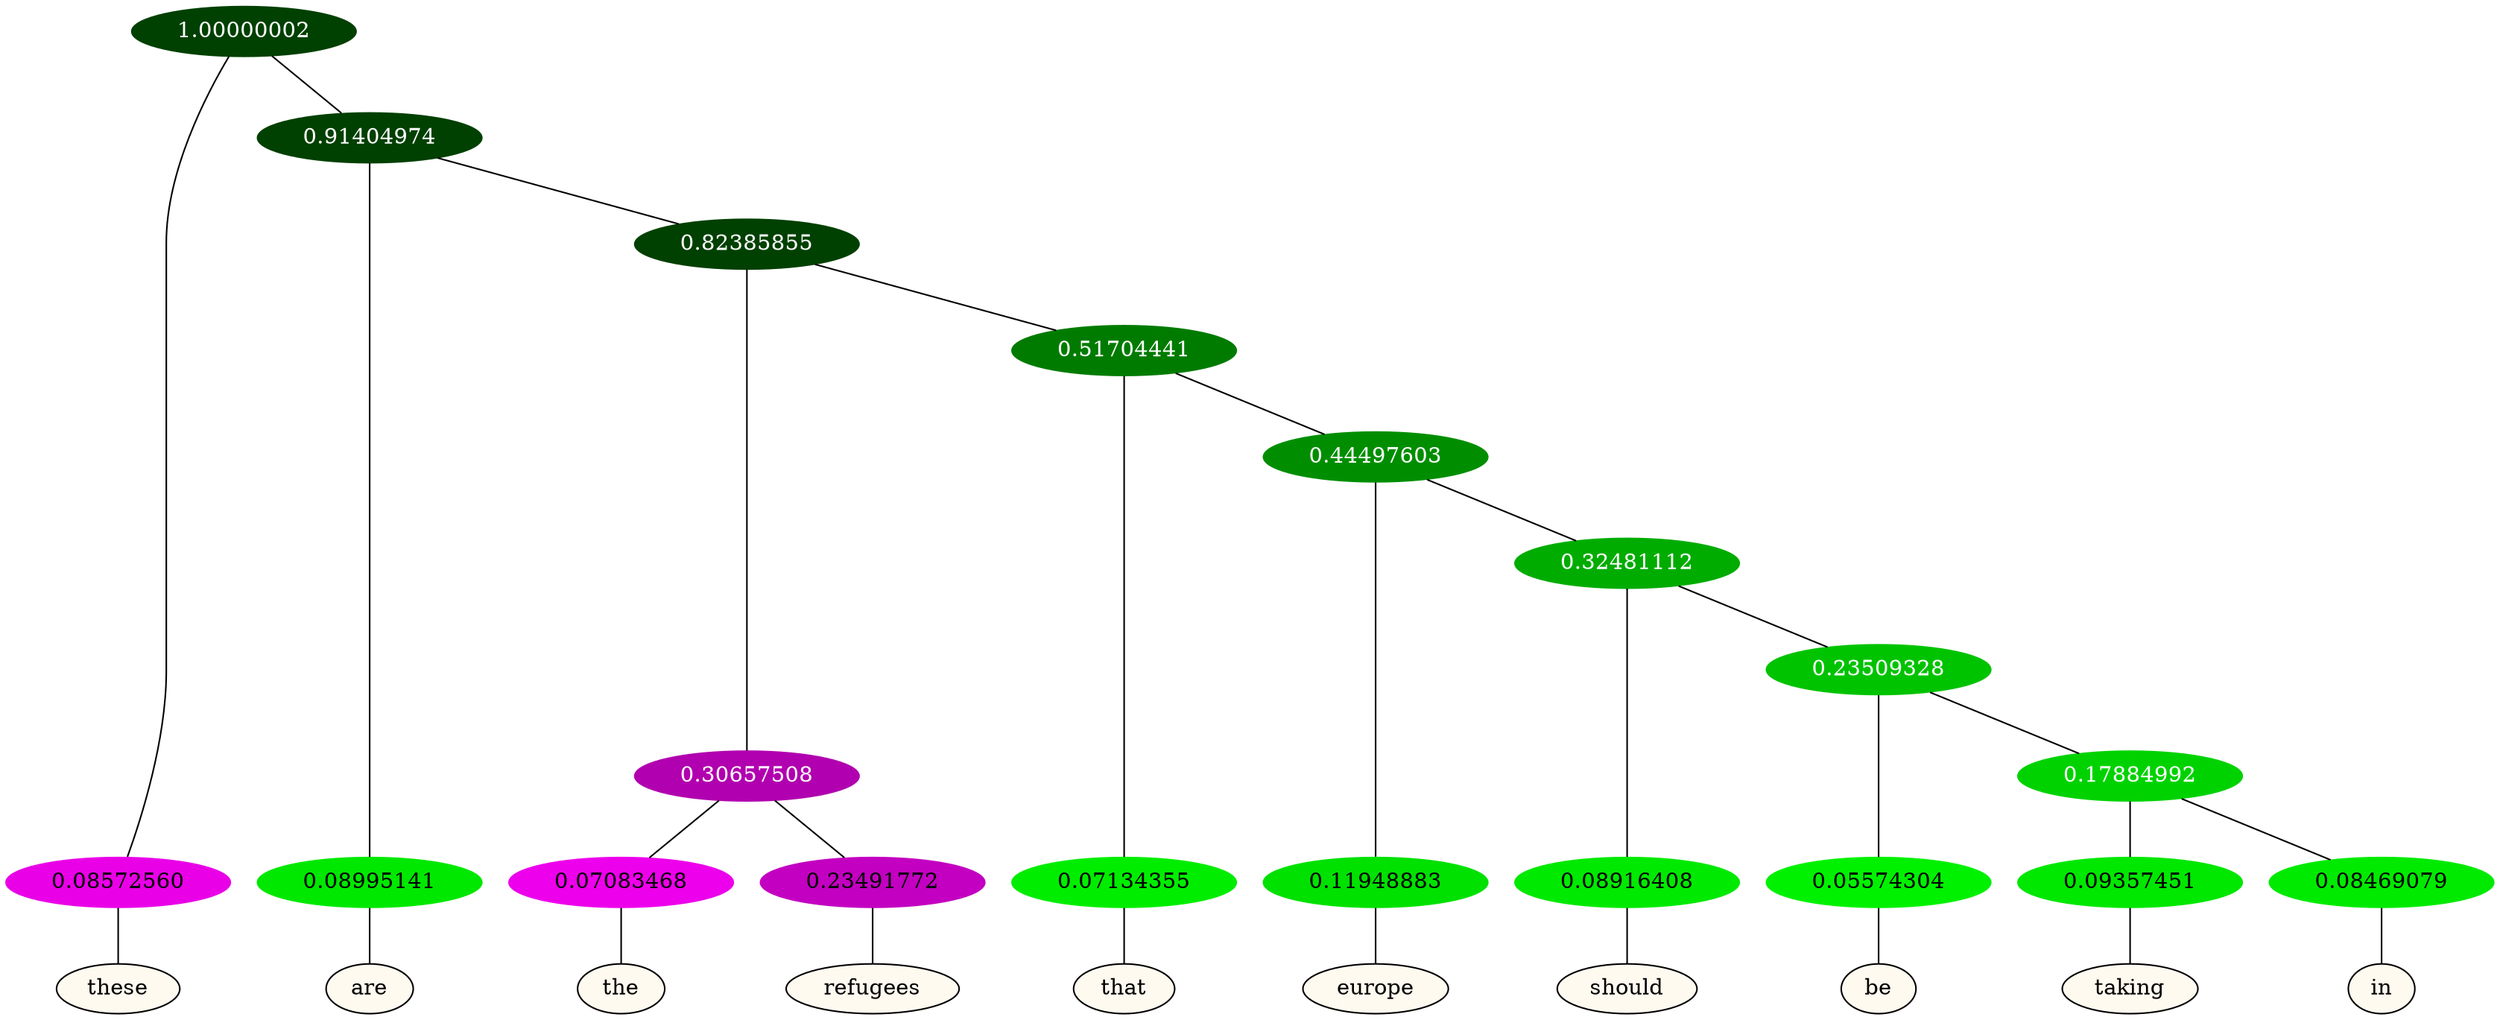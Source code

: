 graph {
	node [format=png height=0.15 nodesep=0.001 ordering=out overlap=prism overlap_scaling=0.01 ranksep=0.001 ratio=0.2 style=filled width=0.15]
	{
		rank=same
		a_w_1 [label=these color=black fillcolor=floralwhite style="filled,solid"]
		a_w_3 [label=are color=black fillcolor=floralwhite style="filled,solid"]
		a_w_7 [label=the color=black fillcolor=floralwhite style="filled,solid"]
		a_w_8 [label=refugees color=black fillcolor=floralwhite style="filled,solid"]
		a_w_9 [label=that color=black fillcolor=floralwhite style="filled,solid"]
		a_w_11 [label=europe color=black fillcolor=floralwhite style="filled,solid"]
		a_w_13 [label=should color=black fillcolor=floralwhite style="filled,solid"]
		a_w_15 [label=be color=black fillcolor=floralwhite style="filled,solid"]
		a_w_17 [label=taking color=black fillcolor=floralwhite style="filled,solid"]
		a_w_18 [label=in color=black fillcolor=floralwhite style="filled,solid"]
	}
	a_n_1 -- a_w_1
	a_n_3 -- a_w_3
	a_n_7 -- a_w_7
	a_n_8 -- a_w_8
	a_n_9 -- a_w_9
	a_n_11 -- a_w_11
	a_n_13 -- a_w_13
	a_n_15 -- a_w_15
	a_n_17 -- a_w_17
	a_n_18 -- a_w_18
	{
		rank=same
		a_n_1 [label=0.08572560 color="0.835 1.000 0.914" fontcolor=black]
		a_n_3 [label=0.08995141 color="0.334 1.000 0.910" fontcolor=black]
		a_n_7 [label=0.07083468 color="0.835 1.000 0.929" fontcolor=black]
		a_n_8 [label=0.23491772 color="0.835 1.000 0.765" fontcolor=black]
		a_n_9 [label=0.07134355 color="0.334 1.000 0.929" fontcolor=black]
		a_n_11 [label=0.11948883 color="0.334 1.000 0.881" fontcolor=black]
		a_n_13 [label=0.08916408 color="0.334 1.000 0.911" fontcolor=black]
		a_n_15 [label=0.05574304 color="0.334 1.000 0.944" fontcolor=black]
		a_n_17 [label=0.09357451 color="0.334 1.000 0.906" fontcolor=black]
		a_n_18 [label=0.08469079 color="0.334 1.000 0.915" fontcolor=black]
	}
	a_n_0 [label=1.00000002 color="0.334 1.000 0.250" fontcolor=grey99]
	a_n_0 -- a_n_1
	a_n_2 [label=0.91404974 color="0.334 1.000 0.250" fontcolor=grey99]
	a_n_0 -- a_n_2
	a_n_2 -- a_n_3
	a_n_4 [label=0.82385855 color="0.334 1.000 0.250" fontcolor=grey99]
	a_n_2 -- a_n_4
	a_n_5 [label=0.30657508 color="0.835 1.000 0.693" fontcolor=grey99]
	a_n_4 -- a_n_5
	a_n_6 [label=0.51704441 color="0.334 1.000 0.483" fontcolor=grey99]
	a_n_4 -- a_n_6
	a_n_5 -- a_n_7
	a_n_5 -- a_n_8
	a_n_6 -- a_n_9
	a_n_10 [label=0.44497603 color="0.334 1.000 0.555" fontcolor=grey99]
	a_n_6 -- a_n_10
	a_n_10 -- a_n_11
	a_n_12 [label=0.32481112 color="0.334 1.000 0.675" fontcolor=grey99]
	a_n_10 -- a_n_12
	a_n_12 -- a_n_13
	a_n_14 [label=0.23509328 color="0.334 1.000 0.765" fontcolor=grey99]
	a_n_12 -- a_n_14
	a_n_14 -- a_n_15
	a_n_16 [label=0.17884992 color="0.334 1.000 0.821" fontcolor=grey99]
	a_n_14 -- a_n_16
	a_n_16 -- a_n_17
	a_n_16 -- a_n_18
}
